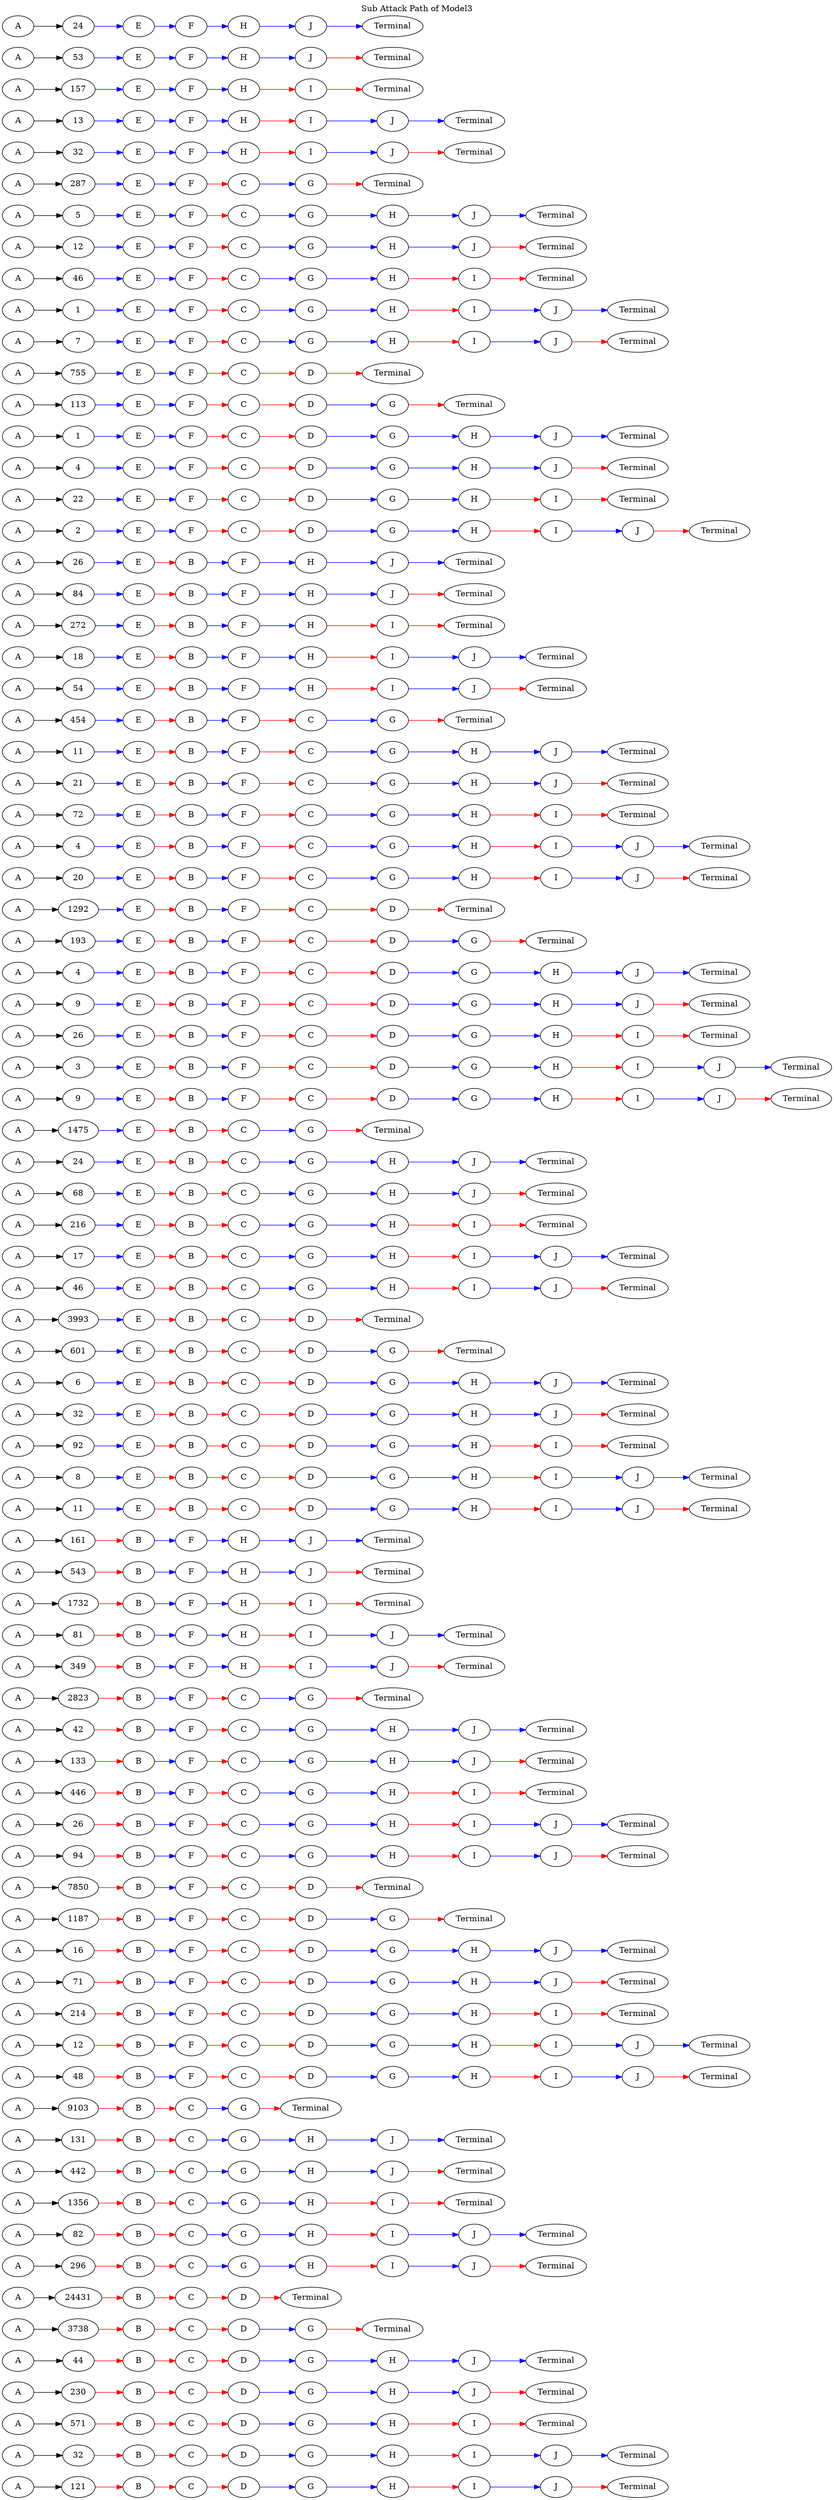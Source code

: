 // Sub Attack Path
digraph SubAttackPathModel {
	graph [label="Sub Attack Path of Model3" labelloc=t rankdir=LR]
	A1 [label=A]
	number_of_attack1 [label=121]
	A1 -> number_of_attack1
	B1 [label=B]
	number_of_attack1 -> B1 [color=red]
	C1 [label=C]
	B1 -> C1 [color=red]
	D1 [label=D]
	C1 -> D1 [color=red]
	G1 [label=G]
	D1 -> G1 [color=blue]
	H1 [label=H]
	G1 -> H1 [color=blue]
	I1 [label=I]
	H1 -> I1 [color=red]
	J1 [label=J]
	I1 -> J1 [color=blue]
	Terminal1 [label=Terminal]
	J1 -> Terminal1 [color=red]
	A2 [label=A]
	number_of_attack2 [label=32]
	A2 -> number_of_attack2
	B2 [label=B]
	number_of_attack2 -> B2 [color=red]
	C2 [label=C]
	B2 -> C2 [color=red]
	D2 [label=D]
	C2 -> D2 [color=red]
	G2 [label=G]
	D2 -> G2 [color=blue]
	H2 [label=H]
	G2 -> H2 [color=blue]
	I2 [label=I]
	H2 -> I2 [color=red]
	J2 [label=J]
	I2 -> J2 [color=blue]
	Terminal2 [label=Terminal]
	J2 -> Terminal2 [color=blue]
	A3 [label=A]
	number_of_attack3 [label=571]
	A3 -> number_of_attack3
	B3 [label=B]
	number_of_attack3 -> B3 [color=red]
	C3 [label=C]
	B3 -> C3 [color=red]
	D3 [label=D]
	C3 -> D3 [color=red]
	G3 [label=G]
	D3 -> G3 [color=blue]
	H3 [label=H]
	G3 -> H3 [color=blue]
	I3 [label=I]
	H3 -> I3 [color=red]
	Terminal3 [label=Terminal]
	I3 -> Terminal3 [color=red]
	A4 [label=A]
	number_of_attack4 [label=230]
	A4 -> number_of_attack4
	B4 [label=B]
	number_of_attack4 -> B4 [color=red]
	C4 [label=C]
	B4 -> C4 [color=red]
	D4 [label=D]
	C4 -> D4 [color=red]
	G4 [label=G]
	D4 -> G4 [color=blue]
	H4 [label=H]
	G4 -> H4 [color=blue]
	J4 [label=J]
	H4 -> J4 [color=blue]
	Terminal4 [label=Terminal]
	J4 -> Terminal4 [color=red]
	A5 [label=A]
	number_of_attack5 [label=44]
	A5 -> number_of_attack5
	B5 [label=B]
	number_of_attack5 -> B5 [color=red]
	C5 [label=C]
	B5 -> C5 [color=red]
	D5 [label=D]
	C5 -> D5 [color=red]
	G5 [label=G]
	D5 -> G5 [color=blue]
	H5 [label=H]
	G5 -> H5 [color=blue]
	J5 [label=J]
	H5 -> J5 [color=blue]
	Terminal5 [label=Terminal]
	J5 -> Terminal5 [color=blue]
	A6 [label=A]
	number_of_attack6 [label=3738]
	A6 -> number_of_attack6
	B6 [label=B]
	number_of_attack6 -> B6 [color=red]
	C6 [label=C]
	B6 -> C6 [color=red]
	D6 [label=D]
	C6 -> D6 [color=red]
	G6 [label=G]
	D6 -> G6 [color=blue]
	Terminal6 [label=Terminal]
	G6 -> Terminal6 [color=red]
	A7 [label=A]
	number_of_attack7 [label=24431]
	A7 -> number_of_attack7
	B7 [label=B]
	number_of_attack7 -> B7 [color=red]
	C7 [label=C]
	B7 -> C7 [color=red]
	D7 [label=D]
	C7 -> D7 [color=red]
	Terminal7 [label=Terminal]
	D7 -> Terminal7 [color=red]
	A8 [label=A]
	number_of_attack8 [label=296]
	A8 -> number_of_attack8
	B8 [label=B]
	number_of_attack8 -> B8 [color=red]
	C8 [label=C]
	B8 -> C8 [color=red]
	G8 [label=G]
	C8 -> G8 [color=blue]
	H8 [label=H]
	G8 -> H8 [color=blue]
	I8 [label=I]
	H8 -> I8 [color=red]
	J8 [label=J]
	I8 -> J8 [color=blue]
	Terminal8 [label=Terminal]
	J8 -> Terminal8 [color=red]
	A9 [label=A]
	number_of_attack9 [label=82]
	A9 -> number_of_attack9
	B9 [label=B]
	number_of_attack9 -> B9 [color=red]
	C9 [label=C]
	B9 -> C9 [color=red]
	G9 [label=G]
	C9 -> G9 [color=blue]
	H9 [label=H]
	G9 -> H9 [color=blue]
	I9 [label=I]
	H9 -> I9 [color=red]
	J9 [label=J]
	I9 -> J9 [color=blue]
	Terminal9 [label=Terminal]
	J9 -> Terminal9 [color=blue]
	A10 [label=A]
	number_of_attack10 [label=1356]
	A10 -> number_of_attack10
	B10 [label=B]
	number_of_attack10 -> B10 [color=red]
	C10 [label=C]
	B10 -> C10 [color=red]
	G10 [label=G]
	C10 -> G10 [color=blue]
	H10 [label=H]
	G10 -> H10 [color=blue]
	I10 [label=I]
	H10 -> I10 [color=red]
	Terminal10 [label=Terminal]
	I10 -> Terminal10 [color=red]
	A11 [label=A]
	number_of_attack11 [label=442]
	A11 -> number_of_attack11
	B11 [label=B]
	number_of_attack11 -> B11 [color=red]
	C11 [label=C]
	B11 -> C11 [color=red]
	G11 [label=G]
	C11 -> G11 [color=blue]
	H11 [label=H]
	G11 -> H11 [color=blue]
	J11 [label=J]
	H11 -> J11 [color=blue]
	Terminal11 [label=Terminal]
	J11 -> Terminal11 [color=red]
	A12 [label=A]
	number_of_attack12 [label=131]
	A12 -> number_of_attack12
	B12 [label=B]
	number_of_attack12 -> B12 [color=red]
	C12 [label=C]
	B12 -> C12 [color=red]
	G12 [label=G]
	C12 -> G12 [color=blue]
	H12 [label=H]
	G12 -> H12 [color=blue]
	J12 [label=J]
	H12 -> J12 [color=blue]
	Terminal12 [label=Terminal]
	J12 -> Terminal12 [color=blue]
	A13 [label=A]
	number_of_attack13 [label=9103]
	A13 -> number_of_attack13
	B13 [label=B]
	number_of_attack13 -> B13 [color=red]
	C13 [label=C]
	B13 -> C13 [color=red]
	G13 [label=G]
	C13 -> G13 [color=blue]
	Terminal13 [label=Terminal]
	G13 -> Terminal13 [color=red]
	A14 [label=A]
	number_of_attack14 [label=48]
	A14 -> number_of_attack14
	B14 [label=B]
	number_of_attack14 -> B14 [color=red]
	F14 [label=F]
	B14 -> F14 [color=blue]
	C14 [label=C]
	F14 -> C14 [color=red]
	D14 [label=D]
	C14 -> D14 [color=red]
	G14 [label=G]
	D14 -> G14 [color=blue]
	H14 [label=H]
	G14 -> H14 [color=blue]
	I14 [label=I]
	H14 -> I14 [color=red]
	J14 [label=J]
	I14 -> J14 [color=blue]
	Terminal14 [label=Terminal]
	J14 -> Terminal14 [color=red]
	A15 [label=A]
	number_of_attack15 [label=12]
	A15 -> number_of_attack15
	B15 [label=B]
	number_of_attack15 -> B15 [color=red]
	F15 [label=F]
	B15 -> F15 [color=blue]
	C15 [label=C]
	F15 -> C15 [color=red]
	D15 [label=D]
	C15 -> D15 [color=red]
	G15 [label=G]
	D15 -> G15 [color=blue]
	H15 [label=H]
	G15 -> H15 [color=blue]
	I15 [label=I]
	H15 -> I15 [color=red]
	J15 [label=J]
	I15 -> J15 [color=blue]
	Terminal15 [label=Terminal]
	J15 -> Terminal15 [color=blue]
	A16 [label=A]
	number_of_attack16 [label=214]
	A16 -> number_of_attack16
	B16 [label=B]
	number_of_attack16 -> B16 [color=red]
	F16 [label=F]
	B16 -> F16 [color=blue]
	C16 [label=C]
	F16 -> C16 [color=red]
	D16 [label=D]
	C16 -> D16 [color=red]
	G16 [label=G]
	D16 -> G16 [color=blue]
	H16 [label=H]
	G16 -> H16 [color=blue]
	I16 [label=I]
	H16 -> I16 [color=red]
	Terminal16 [label=Terminal]
	I16 -> Terminal16 [color=red]
	A17 [label=A]
	number_of_attack17 [label=71]
	A17 -> number_of_attack17
	B17 [label=B]
	number_of_attack17 -> B17 [color=red]
	F17 [label=F]
	B17 -> F17 [color=blue]
	C17 [label=C]
	F17 -> C17 [color=red]
	D17 [label=D]
	C17 -> D17 [color=red]
	G17 [label=G]
	D17 -> G17 [color=blue]
	H17 [label=H]
	G17 -> H17 [color=blue]
	J17 [label=J]
	H17 -> J17 [color=blue]
	Terminal17 [label=Terminal]
	J17 -> Terminal17 [color=red]
	A18 [label=A]
	number_of_attack18 [label=16]
	A18 -> number_of_attack18
	B18 [label=B]
	number_of_attack18 -> B18 [color=red]
	F18 [label=F]
	B18 -> F18 [color=blue]
	C18 [label=C]
	F18 -> C18 [color=red]
	D18 [label=D]
	C18 -> D18 [color=red]
	G18 [label=G]
	D18 -> G18 [color=blue]
	H18 [label=H]
	G18 -> H18 [color=blue]
	J18 [label=J]
	H18 -> J18 [color=blue]
	Terminal18 [label=Terminal]
	J18 -> Terminal18 [color=blue]
	A19 [label=A]
	number_of_attack19 [label=1187]
	A19 -> number_of_attack19
	B19 [label=B]
	number_of_attack19 -> B19 [color=red]
	F19 [label=F]
	B19 -> F19 [color=blue]
	C19 [label=C]
	F19 -> C19 [color=red]
	D19 [label=D]
	C19 -> D19 [color=red]
	G19 [label=G]
	D19 -> G19 [color=blue]
	Terminal19 [label=Terminal]
	G19 -> Terminal19 [color=red]
	A20 [label=A]
	number_of_attack20 [label=7850]
	A20 -> number_of_attack20
	B20 [label=B]
	number_of_attack20 -> B20 [color=red]
	F20 [label=F]
	B20 -> F20 [color=blue]
	C20 [label=C]
	F20 -> C20 [color=red]
	D20 [label=D]
	C20 -> D20 [color=red]
	Terminal20 [label=Terminal]
	D20 -> Terminal20 [color=red]
	A21 [label=A]
	number_of_attack21 [label=94]
	A21 -> number_of_attack21
	B21 [label=B]
	number_of_attack21 -> B21 [color=red]
	F21 [label=F]
	B21 -> F21 [color=blue]
	C21 [label=C]
	F21 -> C21 [color=red]
	G21 [label=G]
	C21 -> G21 [color=blue]
	H21 [label=H]
	G21 -> H21 [color=blue]
	I21 [label=I]
	H21 -> I21 [color=red]
	J21 [label=J]
	I21 -> J21 [color=blue]
	Terminal21 [label=Terminal]
	J21 -> Terminal21 [color=red]
	A22 [label=A]
	number_of_attack22 [label=26]
	A22 -> number_of_attack22
	B22 [label=B]
	number_of_attack22 -> B22 [color=red]
	F22 [label=F]
	B22 -> F22 [color=blue]
	C22 [label=C]
	F22 -> C22 [color=red]
	G22 [label=G]
	C22 -> G22 [color=blue]
	H22 [label=H]
	G22 -> H22 [color=blue]
	I22 [label=I]
	H22 -> I22 [color=red]
	J22 [label=J]
	I22 -> J22 [color=blue]
	Terminal22 [label=Terminal]
	J22 -> Terminal22 [color=blue]
	A23 [label=A]
	number_of_attack23 [label=446]
	A23 -> number_of_attack23
	B23 [label=B]
	number_of_attack23 -> B23 [color=red]
	F23 [label=F]
	B23 -> F23 [color=blue]
	C23 [label=C]
	F23 -> C23 [color=red]
	G23 [label=G]
	C23 -> G23 [color=blue]
	H23 [label=H]
	G23 -> H23 [color=blue]
	I23 [label=I]
	H23 -> I23 [color=red]
	Terminal23 [label=Terminal]
	I23 -> Terminal23 [color=red]
	A24 [label=A]
	number_of_attack24 [label=133]
	A24 -> number_of_attack24
	B24 [label=B]
	number_of_attack24 -> B24 [color=red]
	F24 [label=F]
	B24 -> F24 [color=blue]
	C24 [label=C]
	F24 -> C24 [color=red]
	G24 [label=G]
	C24 -> G24 [color=blue]
	H24 [label=H]
	G24 -> H24 [color=blue]
	J24 [label=J]
	H24 -> J24 [color=blue]
	Terminal24 [label=Terminal]
	J24 -> Terminal24 [color=red]
	A25 [label=A]
	number_of_attack25 [label=42]
	A25 -> number_of_attack25
	B25 [label=B]
	number_of_attack25 -> B25 [color=red]
	F25 [label=F]
	B25 -> F25 [color=blue]
	C25 [label=C]
	F25 -> C25 [color=red]
	G25 [label=G]
	C25 -> G25 [color=blue]
	H25 [label=H]
	G25 -> H25 [color=blue]
	J25 [label=J]
	H25 -> J25 [color=blue]
	Terminal25 [label=Terminal]
	J25 -> Terminal25 [color=blue]
	A26 [label=A]
	number_of_attack26 [label=2823]
	A26 -> number_of_attack26
	B26 [label=B]
	number_of_attack26 -> B26 [color=red]
	F26 [label=F]
	B26 -> F26 [color=blue]
	C26 [label=C]
	F26 -> C26 [color=red]
	G26 [label=G]
	C26 -> G26 [color=blue]
	Terminal26 [label=Terminal]
	G26 -> Terminal26 [color=red]
	A27 [label=A]
	number_of_attack27 [label=349]
	A27 -> number_of_attack27
	B27 [label=B]
	number_of_attack27 -> B27 [color=red]
	F27 [label=F]
	B27 -> F27 [color=blue]
	H27 [label=H]
	F27 -> H27 [color=blue]
	I27 [label=I]
	H27 -> I27 [color=red]
	J27 [label=J]
	I27 -> J27 [color=blue]
	Terminal27 [label=Terminal]
	J27 -> Terminal27 [color=red]
	A28 [label=A]
	number_of_attack28 [label=81]
	A28 -> number_of_attack28
	B28 [label=B]
	number_of_attack28 -> B28 [color=red]
	F28 [label=F]
	B28 -> F28 [color=blue]
	H28 [label=H]
	F28 -> H28 [color=blue]
	I28 [label=I]
	H28 -> I28 [color=red]
	J28 [label=J]
	I28 -> J28 [color=blue]
	Terminal28 [label=Terminal]
	J28 -> Terminal28 [color=blue]
	A29 [label=A]
	number_of_attack29 [label=1732]
	A29 -> number_of_attack29
	B29 [label=B]
	number_of_attack29 -> B29 [color=red]
	F29 [label=F]
	B29 -> F29 [color=blue]
	H29 [label=H]
	F29 -> H29 [color=blue]
	I29 [label=I]
	H29 -> I29 [color=red]
	Terminal29 [label=Terminal]
	I29 -> Terminal29 [color=red]
	A30 [label=A]
	number_of_attack30 [label=543]
	A30 -> number_of_attack30
	B30 [label=B]
	number_of_attack30 -> B30 [color=red]
	F30 [label=F]
	B30 -> F30 [color=blue]
	H30 [label=H]
	F30 -> H30 [color=blue]
	J30 [label=J]
	H30 -> J30 [color=blue]
	Terminal30 [label=Terminal]
	J30 -> Terminal30 [color=red]
	A31 [label=A]
	number_of_attack31 [label=161]
	A31 -> number_of_attack31
	B31 [label=B]
	number_of_attack31 -> B31 [color=red]
	F31 [label=F]
	B31 -> F31 [color=blue]
	H31 [label=H]
	F31 -> H31 [color=blue]
	J31 [label=J]
	H31 -> J31 [color=blue]
	Terminal31 [label=Terminal]
	J31 -> Terminal31 [color=blue]
	A32 [label=A]
	number_of_attack32 [label=11]
	A32 -> number_of_attack32
	E32 [label=E]
	number_of_attack32 -> E32 [color=blue]
	B32 [label=B]
	E32 -> B32 [color=red]
	C32 [label=C]
	B32 -> C32 [color=red]
	D32 [label=D]
	C32 -> D32 [color=red]
	G32 [label=G]
	D32 -> G32 [color=blue]
	H32 [label=H]
	G32 -> H32 [color=blue]
	I32 [label=I]
	H32 -> I32 [color=red]
	J32 [label=J]
	I32 -> J32 [color=blue]
	Terminal32 [label=Terminal]
	J32 -> Terminal32 [color=red]
	A33 [label=A]
	number_of_attack33 [label=8]
	A33 -> number_of_attack33
	E33 [label=E]
	number_of_attack33 -> E33 [color=blue]
	B33 [label=B]
	E33 -> B33 [color=red]
	C33 [label=C]
	B33 -> C33 [color=red]
	D33 [label=D]
	C33 -> D33 [color=red]
	G33 [label=G]
	D33 -> G33 [color=blue]
	H33 [label=H]
	G33 -> H33 [color=blue]
	I33 [label=I]
	H33 -> I33 [color=red]
	J33 [label=J]
	I33 -> J33 [color=blue]
	Terminal33 [label=Terminal]
	J33 -> Terminal33 [color=blue]
	A34 [label=A]
	number_of_attack34 [label=92]
	A34 -> number_of_attack34
	E34 [label=E]
	number_of_attack34 -> E34 [color=blue]
	B34 [label=B]
	E34 -> B34 [color=red]
	C34 [label=C]
	B34 -> C34 [color=red]
	D34 [label=D]
	C34 -> D34 [color=red]
	G34 [label=G]
	D34 -> G34 [color=blue]
	H34 [label=H]
	G34 -> H34 [color=blue]
	I34 [label=I]
	H34 -> I34 [color=red]
	Terminal34 [label=Terminal]
	I34 -> Terminal34 [color=red]
	A35 [label=A]
	number_of_attack35 [label=32]
	A35 -> number_of_attack35
	E35 [label=E]
	number_of_attack35 -> E35 [color=blue]
	B35 [label=B]
	E35 -> B35 [color=red]
	C35 [label=C]
	B35 -> C35 [color=red]
	D35 [label=D]
	C35 -> D35 [color=red]
	G35 [label=G]
	D35 -> G35 [color=blue]
	H35 [label=H]
	G35 -> H35 [color=blue]
	J35 [label=J]
	H35 -> J35 [color=blue]
	Terminal35 [label=Terminal]
	J35 -> Terminal35 [color=red]
	A36 [label=A]
	number_of_attack36 [label=6]
	A36 -> number_of_attack36
	E36 [label=E]
	number_of_attack36 -> E36 [color=blue]
	B36 [label=B]
	E36 -> B36 [color=red]
	C36 [label=C]
	B36 -> C36 [color=red]
	D36 [label=D]
	C36 -> D36 [color=red]
	G36 [label=G]
	D36 -> G36 [color=blue]
	H36 [label=H]
	G36 -> H36 [color=blue]
	J36 [label=J]
	H36 -> J36 [color=blue]
	Terminal36 [label=Terminal]
	J36 -> Terminal36 [color=blue]
	A37 [label=A]
	number_of_attack37 [label=601]
	A37 -> number_of_attack37
	E37 [label=E]
	number_of_attack37 -> E37 [color=blue]
	B37 [label=B]
	E37 -> B37 [color=red]
	C37 [label=C]
	B37 -> C37 [color=red]
	D37 [label=D]
	C37 -> D37 [color=red]
	G37 [label=G]
	D37 -> G37 [color=blue]
	Terminal37 [label=Terminal]
	G37 -> Terminal37 [color=red]
	A38 [label=A]
	number_of_attack38 [label=3993]
	A38 -> number_of_attack38
	E38 [label=E]
	number_of_attack38 -> E38 [color=blue]
	B38 [label=B]
	E38 -> B38 [color=red]
	C38 [label=C]
	B38 -> C38 [color=red]
	D38 [label=D]
	C38 -> D38 [color=red]
	Terminal38 [label=Terminal]
	D38 -> Terminal38 [color=red]
	A39 [label=A]
	number_of_attack39 [label=46]
	A39 -> number_of_attack39
	E39 [label=E]
	number_of_attack39 -> E39 [color=blue]
	B39 [label=B]
	E39 -> B39 [color=red]
	C39 [label=C]
	B39 -> C39 [color=red]
	G39 [label=G]
	C39 -> G39 [color=blue]
	H39 [label=H]
	G39 -> H39 [color=blue]
	I39 [label=I]
	H39 -> I39 [color=red]
	J39 [label=J]
	I39 -> J39 [color=blue]
	Terminal39 [label=Terminal]
	J39 -> Terminal39 [color=red]
	A40 [label=A]
	number_of_attack40 [label=17]
	A40 -> number_of_attack40
	E40 [label=E]
	number_of_attack40 -> E40 [color=blue]
	B40 [label=B]
	E40 -> B40 [color=red]
	C40 [label=C]
	B40 -> C40 [color=red]
	G40 [label=G]
	C40 -> G40 [color=blue]
	H40 [label=H]
	G40 -> H40 [color=blue]
	I40 [label=I]
	H40 -> I40 [color=red]
	J40 [label=J]
	I40 -> J40 [color=blue]
	Terminal40 [label=Terminal]
	J40 -> Terminal40 [color=blue]
	A41 [label=A]
	number_of_attack41 [label=216]
	A41 -> number_of_attack41
	E41 [label=E]
	number_of_attack41 -> E41 [color=blue]
	B41 [label=B]
	E41 -> B41 [color=red]
	C41 [label=C]
	B41 -> C41 [color=red]
	G41 [label=G]
	C41 -> G41 [color=blue]
	H41 [label=H]
	G41 -> H41 [color=blue]
	I41 [label=I]
	H41 -> I41 [color=red]
	Terminal41 [label=Terminal]
	I41 -> Terminal41 [color=red]
	A42 [label=A]
	number_of_attack42 [label=68]
	A42 -> number_of_attack42
	E42 [label=E]
	number_of_attack42 -> E42 [color=blue]
	B42 [label=B]
	E42 -> B42 [color=red]
	C42 [label=C]
	B42 -> C42 [color=red]
	G42 [label=G]
	C42 -> G42 [color=blue]
	H42 [label=H]
	G42 -> H42 [color=blue]
	J42 [label=J]
	H42 -> J42 [color=blue]
	Terminal42 [label=Terminal]
	J42 -> Terminal42 [color=red]
	A43 [label=A]
	number_of_attack43 [label=24]
	A43 -> number_of_attack43
	E43 [label=E]
	number_of_attack43 -> E43 [color=blue]
	B43 [label=B]
	E43 -> B43 [color=red]
	C43 [label=C]
	B43 -> C43 [color=red]
	G43 [label=G]
	C43 -> G43 [color=blue]
	H43 [label=H]
	G43 -> H43 [color=blue]
	J43 [label=J]
	H43 -> J43 [color=blue]
	Terminal43 [label=Terminal]
	J43 -> Terminal43 [color=blue]
	A44 [label=A]
	number_of_attack44 [label=1475]
	A44 -> number_of_attack44
	E44 [label=E]
	number_of_attack44 -> E44 [color=blue]
	B44 [label=B]
	E44 -> B44 [color=red]
	C44 [label=C]
	B44 -> C44 [color=red]
	G44 [label=G]
	C44 -> G44 [color=blue]
	Terminal44 [label=Terminal]
	G44 -> Terminal44 [color=red]
	A45 [label=A]
	number_of_attack45 [label=9]
	A45 -> number_of_attack45
	E45 [label=E]
	number_of_attack45 -> E45 [color=blue]
	B45 [label=B]
	E45 -> B45 [color=red]
	F45 [label=F]
	B45 -> F45 [color=blue]
	C45 [label=C]
	F45 -> C45 [color=red]
	D45 [label=D]
	C45 -> D45 [color=red]
	G45 [label=G]
	D45 -> G45 [color=blue]
	H45 [label=H]
	G45 -> H45 [color=blue]
	I45 [label=I]
	H45 -> I45 [color=red]
	J45 [label=J]
	I45 -> J45 [color=blue]
	Terminal45 [label=Terminal]
	J45 -> Terminal45 [color=red]
	A46 [label=A]
	number_of_attack46 [label=3]
	A46 -> number_of_attack46
	E46 [label=E]
	number_of_attack46 -> E46 [color=blue]
	B46 [label=B]
	E46 -> B46 [color=red]
	F46 [label=F]
	B46 -> F46 [color=blue]
	C46 [label=C]
	F46 -> C46 [color=red]
	D46 [label=D]
	C46 -> D46 [color=red]
	G46 [label=G]
	D46 -> G46 [color=blue]
	H46 [label=H]
	G46 -> H46 [color=blue]
	I46 [label=I]
	H46 -> I46 [color=red]
	J46 [label=J]
	I46 -> J46 [color=blue]
	Terminal46 [label=Terminal]
	J46 -> Terminal46 [color=blue]
	A47 [label=A]
	number_of_attack47 [label=26]
	A47 -> number_of_attack47
	E47 [label=E]
	number_of_attack47 -> E47 [color=blue]
	B47 [label=B]
	E47 -> B47 [color=red]
	F47 [label=F]
	B47 -> F47 [color=blue]
	C47 [label=C]
	F47 -> C47 [color=red]
	D47 [label=D]
	C47 -> D47 [color=red]
	G47 [label=G]
	D47 -> G47 [color=blue]
	H47 [label=H]
	G47 -> H47 [color=blue]
	I47 [label=I]
	H47 -> I47 [color=red]
	Terminal47 [label=Terminal]
	I47 -> Terminal47 [color=red]
	A48 [label=A]
	number_of_attack48 [label=9]
	A48 -> number_of_attack48
	E48 [label=E]
	number_of_attack48 -> E48 [color=blue]
	B48 [label=B]
	E48 -> B48 [color=red]
	F48 [label=F]
	B48 -> F48 [color=blue]
	C48 [label=C]
	F48 -> C48 [color=red]
	D48 [label=D]
	C48 -> D48 [color=red]
	G48 [label=G]
	D48 -> G48 [color=blue]
	H48 [label=H]
	G48 -> H48 [color=blue]
	J48 [label=J]
	H48 -> J48 [color=blue]
	Terminal48 [label=Terminal]
	J48 -> Terminal48 [color=red]
	A49 [label=A]
	number_of_attack49 [label=4]
	A49 -> number_of_attack49
	E49 [label=E]
	number_of_attack49 -> E49 [color=blue]
	B49 [label=B]
	E49 -> B49 [color=red]
	F49 [label=F]
	B49 -> F49 [color=blue]
	C49 [label=C]
	F49 -> C49 [color=red]
	D49 [label=D]
	C49 -> D49 [color=red]
	G49 [label=G]
	D49 -> G49 [color=blue]
	H49 [label=H]
	G49 -> H49 [color=blue]
	J49 [label=J]
	H49 -> J49 [color=blue]
	Terminal49 [label=Terminal]
	J49 -> Terminal49 [color=blue]
	A50 [label=A]
	number_of_attack50 [label=193]
	A50 -> number_of_attack50
	E50 [label=E]
	number_of_attack50 -> E50 [color=blue]
	B50 [label=B]
	E50 -> B50 [color=red]
	F50 [label=F]
	B50 -> F50 [color=blue]
	C50 [label=C]
	F50 -> C50 [color=red]
	D50 [label=D]
	C50 -> D50 [color=red]
	G50 [label=G]
	D50 -> G50 [color=blue]
	Terminal50 [label=Terminal]
	G50 -> Terminal50 [color=red]
	A51 [label=A]
	number_of_attack51 [label=1292]
	A51 -> number_of_attack51
	E51 [label=E]
	number_of_attack51 -> E51 [color=blue]
	B51 [label=B]
	E51 -> B51 [color=red]
	F51 [label=F]
	B51 -> F51 [color=blue]
	C51 [label=C]
	F51 -> C51 [color=red]
	D51 [label=D]
	C51 -> D51 [color=red]
	Terminal51 [label=Terminal]
	D51 -> Terminal51 [color=red]
	A52 [label=A]
	number_of_attack52 [label=20]
	A52 -> number_of_attack52
	E52 [label=E]
	number_of_attack52 -> E52 [color=blue]
	B52 [label=B]
	E52 -> B52 [color=red]
	F52 [label=F]
	B52 -> F52 [color=blue]
	C52 [label=C]
	F52 -> C52 [color=red]
	G52 [label=G]
	C52 -> G52 [color=blue]
	H52 [label=H]
	G52 -> H52 [color=blue]
	I52 [label=I]
	H52 -> I52 [color=red]
	J52 [label=J]
	I52 -> J52 [color=blue]
	Terminal52 [label=Terminal]
	J52 -> Terminal52 [color=red]
	A53 [label=A]
	number_of_attack53 [label=4]
	A53 -> number_of_attack53
	E53 [label=E]
	number_of_attack53 -> E53 [color=blue]
	B53 [label=B]
	E53 -> B53 [color=red]
	F53 [label=F]
	B53 -> F53 [color=blue]
	C53 [label=C]
	F53 -> C53 [color=red]
	G53 [label=G]
	C53 -> G53 [color=blue]
	H53 [label=H]
	G53 -> H53 [color=blue]
	I53 [label=I]
	H53 -> I53 [color=red]
	J53 [label=J]
	I53 -> J53 [color=blue]
	Terminal53 [label=Terminal]
	J53 -> Terminal53 [color=blue]
	A54 [label=A]
	number_of_attack54 [label=72]
	A54 -> number_of_attack54
	E54 [label=E]
	number_of_attack54 -> E54 [color=blue]
	B54 [label=B]
	E54 -> B54 [color=red]
	F54 [label=F]
	B54 -> F54 [color=blue]
	C54 [label=C]
	F54 -> C54 [color=red]
	G54 [label=G]
	C54 -> G54 [color=blue]
	H54 [label=H]
	G54 -> H54 [color=blue]
	I54 [label=I]
	H54 -> I54 [color=red]
	Terminal54 [label=Terminal]
	I54 -> Terminal54 [color=red]
	A55 [label=A]
	number_of_attack55 [label=21]
	A55 -> number_of_attack55
	E55 [label=E]
	number_of_attack55 -> E55 [color=blue]
	B55 [label=B]
	E55 -> B55 [color=red]
	F55 [label=F]
	B55 -> F55 [color=blue]
	C55 [label=C]
	F55 -> C55 [color=red]
	G55 [label=G]
	C55 -> G55 [color=blue]
	H55 [label=H]
	G55 -> H55 [color=blue]
	J55 [label=J]
	H55 -> J55 [color=blue]
	Terminal55 [label=Terminal]
	J55 -> Terminal55 [color=red]
	A56 [label=A]
	number_of_attack56 [label=11]
	A56 -> number_of_attack56
	E56 [label=E]
	number_of_attack56 -> E56 [color=blue]
	B56 [label=B]
	E56 -> B56 [color=red]
	F56 [label=F]
	B56 -> F56 [color=blue]
	C56 [label=C]
	F56 -> C56 [color=red]
	G56 [label=G]
	C56 -> G56 [color=blue]
	H56 [label=H]
	G56 -> H56 [color=blue]
	J56 [label=J]
	H56 -> J56 [color=blue]
	Terminal56 [label=Terminal]
	J56 -> Terminal56 [color=blue]
	A57 [label=A]
	number_of_attack57 [label=454]
	A57 -> number_of_attack57
	E57 [label=E]
	number_of_attack57 -> E57 [color=blue]
	B57 [label=B]
	E57 -> B57 [color=red]
	F57 [label=F]
	B57 -> F57 [color=blue]
	C57 [label=C]
	F57 -> C57 [color=red]
	G57 [label=G]
	C57 -> G57 [color=blue]
	Terminal57 [label=Terminal]
	G57 -> Terminal57 [color=red]
	A58 [label=A]
	number_of_attack58 [label=54]
	A58 -> number_of_attack58
	E58 [label=E]
	number_of_attack58 -> E58 [color=blue]
	B58 [label=B]
	E58 -> B58 [color=red]
	F58 [label=F]
	B58 -> F58 [color=blue]
	H58 [label=H]
	F58 -> H58 [color=blue]
	I58 [label=I]
	H58 -> I58 [color=red]
	J58 [label=J]
	I58 -> J58 [color=blue]
	Terminal58 [label=Terminal]
	J58 -> Terminal58 [color=red]
	A59 [label=A]
	number_of_attack59 [label=18]
	A59 -> number_of_attack59
	E59 [label=E]
	number_of_attack59 -> E59 [color=blue]
	B59 [label=B]
	E59 -> B59 [color=red]
	F59 [label=F]
	B59 -> F59 [color=blue]
	H59 [label=H]
	F59 -> H59 [color=blue]
	I59 [label=I]
	H59 -> I59 [color=red]
	J59 [label=J]
	I59 -> J59 [color=blue]
	Terminal59 [label=Terminal]
	J59 -> Terminal59 [color=blue]
	A60 [label=A]
	number_of_attack60 [label=272]
	A60 -> number_of_attack60
	E60 [label=E]
	number_of_attack60 -> E60 [color=blue]
	B60 [label=B]
	E60 -> B60 [color=red]
	F60 [label=F]
	B60 -> F60 [color=blue]
	H60 [label=H]
	F60 -> H60 [color=blue]
	I60 [label=I]
	H60 -> I60 [color=red]
	Terminal60 [label=Terminal]
	I60 -> Terminal60 [color=red]
	A61 [label=A]
	number_of_attack61 [label=84]
	A61 -> number_of_attack61
	E61 [label=E]
	number_of_attack61 -> E61 [color=blue]
	B61 [label=B]
	E61 -> B61 [color=red]
	F61 [label=F]
	B61 -> F61 [color=blue]
	H61 [label=H]
	F61 -> H61 [color=blue]
	J61 [label=J]
	H61 -> J61 [color=blue]
	Terminal61 [label=Terminal]
	J61 -> Terminal61 [color=red]
	A62 [label=A]
	number_of_attack62 [label=26]
	A62 -> number_of_attack62
	E62 [label=E]
	number_of_attack62 -> E62 [color=blue]
	B62 [label=B]
	E62 -> B62 [color=red]
	F62 [label=F]
	B62 -> F62 [color=blue]
	H62 [label=H]
	F62 -> H62 [color=blue]
	J62 [label=J]
	H62 -> J62 [color=blue]
	Terminal62 [label=Terminal]
	J62 -> Terminal62 [color=blue]
	A63 [label=A]
	number_of_attack63 [label=2]
	A63 -> number_of_attack63
	E63 [label=E]
	number_of_attack63 -> E63 [color=blue]
	F63 [label=F]
	E63 -> F63 [color=blue]
	C63 [label=C]
	F63 -> C63 [color=red]
	D63 [label=D]
	C63 -> D63 [color=red]
	G63 [label=G]
	D63 -> G63 [color=blue]
	H63 [label=H]
	G63 -> H63 [color=blue]
	I63 [label=I]
	H63 -> I63 [color=red]
	J63 [label=J]
	I63 -> J63 [color=blue]
	Terminal63 [label=Terminal]
	J63 -> Terminal63 [color=red]
	A64 [label=A]
	number_of_attack64 [label=22]
	A64 -> number_of_attack64
	E64 [label=E]
	number_of_attack64 -> E64 [color=blue]
	F64 [label=F]
	E64 -> F64 [color=blue]
	C64 [label=C]
	F64 -> C64 [color=red]
	D64 [label=D]
	C64 -> D64 [color=red]
	G64 [label=G]
	D64 -> G64 [color=blue]
	H64 [label=H]
	G64 -> H64 [color=blue]
	I64 [label=I]
	H64 -> I64 [color=red]
	Terminal64 [label=Terminal]
	I64 -> Terminal64 [color=red]
	A65 [label=A]
	number_of_attack65 [label=4]
	A65 -> number_of_attack65
	E65 [label=E]
	number_of_attack65 -> E65 [color=blue]
	F65 [label=F]
	E65 -> F65 [color=blue]
	C65 [label=C]
	F65 -> C65 [color=red]
	D65 [label=D]
	C65 -> D65 [color=red]
	G65 [label=G]
	D65 -> G65 [color=blue]
	H65 [label=H]
	G65 -> H65 [color=blue]
	J65 [label=J]
	H65 -> J65 [color=blue]
	Terminal65 [label=Terminal]
	J65 -> Terminal65 [color=red]
	A66 [label=A]
	number_of_attack66 [label=1]
	A66 -> number_of_attack66
	E66 [label=E]
	number_of_attack66 -> E66 [color=blue]
	F66 [label=F]
	E66 -> F66 [color=blue]
	C66 [label=C]
	F66 -> C66 [color=red]
	D66 [label=D]
	C66 -> D66 [color=red]
	G66 [label=G]
	D66 -> G66 [color=blue]
	H66 [label=H]
	G66 -> H66 [color=blue]
	J66 [label=J]
	H66 -> J66 [color=blue]
	Terminal66 [label=Terminal]
	J66 -> Terminal66 [color=blue]
	A67 [label=A]
	number_of_attack67 [label=113]
	A67 -> number_of_attack67
	E67 [label=E]
	number_of_attack67 -> E67 [color=blue]
	F67 [label=F]
	E67 -> F67 [color=blue]
	C67 [label=C]
	F67 -> C67 [color=red]
	D67 [label=D]
	C67 -> D67 [color=red]
	G67 [label=G]
	D67 -> G67 [color=blue]
	Terminal67 [label=Terminal]
	G67 -> Terminal67 [color=red]
	A68 [label=A]
	number_of_attack68 [label=755]
	A68 -> number_of_attack68
	E68 [label=E]
	number_of_attack68 -> E68 [color=blue]
	F68 [label=F]
	E68 -> F68 [color=blue]
	C68 [label=C]
	F68 -> C68 [color=red]
	D68 [label=D]
	C68 -> D68 [color=red]
	Terminal68 [label=Terminal]
	D68 -> Terminal68 [color=red]
	A69 [label=A]
	number_of_attack69 [label=7]
	A69 -> number_of_attack69
	E69 [label=E]
	number_of_attack69 -> E69 [color=blue]
	F69 [label=F]
	E69 -> F69 [color=blue]
	C69 [label=C]
	F69 -> C69 [color=red]
	G69 [label=G]
	C69 -> G69 [color=blue]
	H69 [label=H]
	G69 -> H69 [color=blue]
	I69 [label=I]
	H69 -> I69 [color=red]
	J69 [label=J]
	I69 -> J69 [color=blue]
	Terminal69 [label=Terminal]
	J69 -> Terminal69 [color=red]
	A70 [label=A]
	number_of_attack70 [label=1]
	A70 -> number_of_attack70
	E70 [label=E]
	number_of_attack70 -> E70 [color=blue]
	F70 [label=F]
	E70 -> F70 [color=blue]
	C70 [label=C]
	F70 -> C70 [color=red]
	G70 [label=G]
	C70 -> G70 [color=blue]
	H70 [label=H]
	G70 -> H70 [color=blue]
	I70 [label=I]
	H70 -> I70 [color=red]
	J70 [label=J]
	I70 -> J70 [color=blue]
	Terminal70 [label=Terminal]
	J70 -> Terminal70 [color=blue]
	A71 [label=A]
	number_of_attack71 [label=46]
	A71 -> number_of_attack71
	E71 [label=E]
	number_of_attack71 -> E71 [color=blue]
	F71 [label=F]
	E71 -> F71 [color=blue]
	C71 [label=C]
	F71 -> C71 [color=red]
	G71 [label=G]
	C71 -> G71 [color=blue]
	H71 [label=H]
	G71 -> H71 [color=blue]
	I71 [label=I]
	H71 -> I71 [color=red]
	Terminal71 [label=Terminal]
	I71 -> Terminal71 [color=red]
	A72 [label=A]
	number_of_attack72 [label=12]
	A72 -> number_of_attack72
	E72 [label=E]
	number_of_attack72 -> E72 [color=blue]
	F72 [label=F]
	E72 -> F72 [color=blue]
	C72 [label=C]
	F72 -> C72 [color=red]
	G72 [label=G]
	C72 -> G72 [color=blue]
	H72 [label=H]
	G72 -> H72 [color=blue]
	J72 [label=J]
	H72 -> J72 [color=blue]
	Terminal72 [label=Terminal]
	J72 -> Terminal72 [color=red]
	A73 [label=A]
	number_of_attack73 [label=5]
	A73 -> number_of_attack73
	E73 [label=E]
	number_of_attack73 -> E73 [color=blue]
	F73 [label=F]
	E73 -> F73 [color=blue]
	C73 [label=C]
	F73 -> C73 [color=red]
	G73 [label=G]
	C73 -> G73 [color=blue]
	H73 [label=H]
	G73 -> H73 [color=blue]
	J73 [label=J]
	H73 -> J73 [color=blue]
	Terminal73 [label=Terminal]
	J73 -> Terminal73 [color=blue]
	A74 [label=A]
	number_of_attack74 [label=287]
	A74 -> number_of_attack74
	E74 [label=E]
	number_of_attack74 -> E74 [color=blue]
	F74 [label=F]
	E74 -> F74 [color=blue]
	C74 [label=C]
	F74 -> C74 [color=red]
	G74 [label=G]
	C74 -> G74 [color=blue]
	Terminal74 [label=Terminal]
	G74 -> Terminal74 [color=red]
	A75 [label=A]
	number_of_attack75 [label=32]
	A75 -> number_of_attack75
	E75 [label=E]
	number_of_attack75 -> E75 [color=blue]
	F75 [label=F]
	E75 -> F75 [color=blue]
	H75 [label=H]
	F75 -> H75 [color=blue]
	I75 [label=I]
	H75 -> I75 [color=red]
	J75 [label=J]
	I75 -> J75 [color=blue]
	Terminal75 [label=Terminal]
	J75 -> Terminal75 [color=red]
	A76 [label=A]
	number_of_attack76 [label=13]
	A76 -> number_of_attack76
	E76 [label=E]
	number_of_attack76 -> E76 [color=blue]
	F76 [label=F]
	E76 -> F76 [color=blue]
	H76 [label=H]
	F76 -> H76 [color=blue]
	I76 [label=I]
	H76 -> I76 [color=red]
	J76 [label=J]
	I76 -> J76 [color=blue]
	Terminal76 [label=Terminal]
	J76 -> Terminal76 [color=blue]
	A77 [label=A]
	number_of_attack77 [label=157]
	A77 -> number_of_attack77
	E77 [label=E]
	number_of_attack77 -> E77 [color=blue]
	F77 [label=F]
	E77 -> F77 [color=blue]
	H77 [label=H]
	F77 -> H77 [color=blue]
	I77 [label=I]
	H77 -> I77 [color=red]
	Terminal77 [label=Terminal]
	I77 -> Terminal77 [color=red]
	A78 [label=A]
	number_of_attack78 [label=53]
	A78 -> number_of_attack78
	E78 [label=E]
	number_of_attack78 -> E78 [color=blue]
	F78 [label=F]
	E78 -> F78 [color=blue]
	H78 [label=H]
	F78 -> H78 [color=blue]
	J78 [label=J]
	H78 -> J78 [color=blue]
	Terminal78 [label=Terminal]
	J78 -> Terminal78 [color=red]
	A79 [label=A]
	number_of_attack79 [label=24]
	A79 -> number_of_attack79
	E79 [label=E]
	number_of_attack79 -> E79 [color=blue]
	F79 [label=F]
	E79 -> F79 [color=blue]
	H79 [label=H]
	F79 -> H79 [color=blue]
	J79 [label=J]
	H79 -> J79 [color=blue]
	Terminal79 [label=Terminal]
	J79 -> Terminal79 [color=blue]
}
